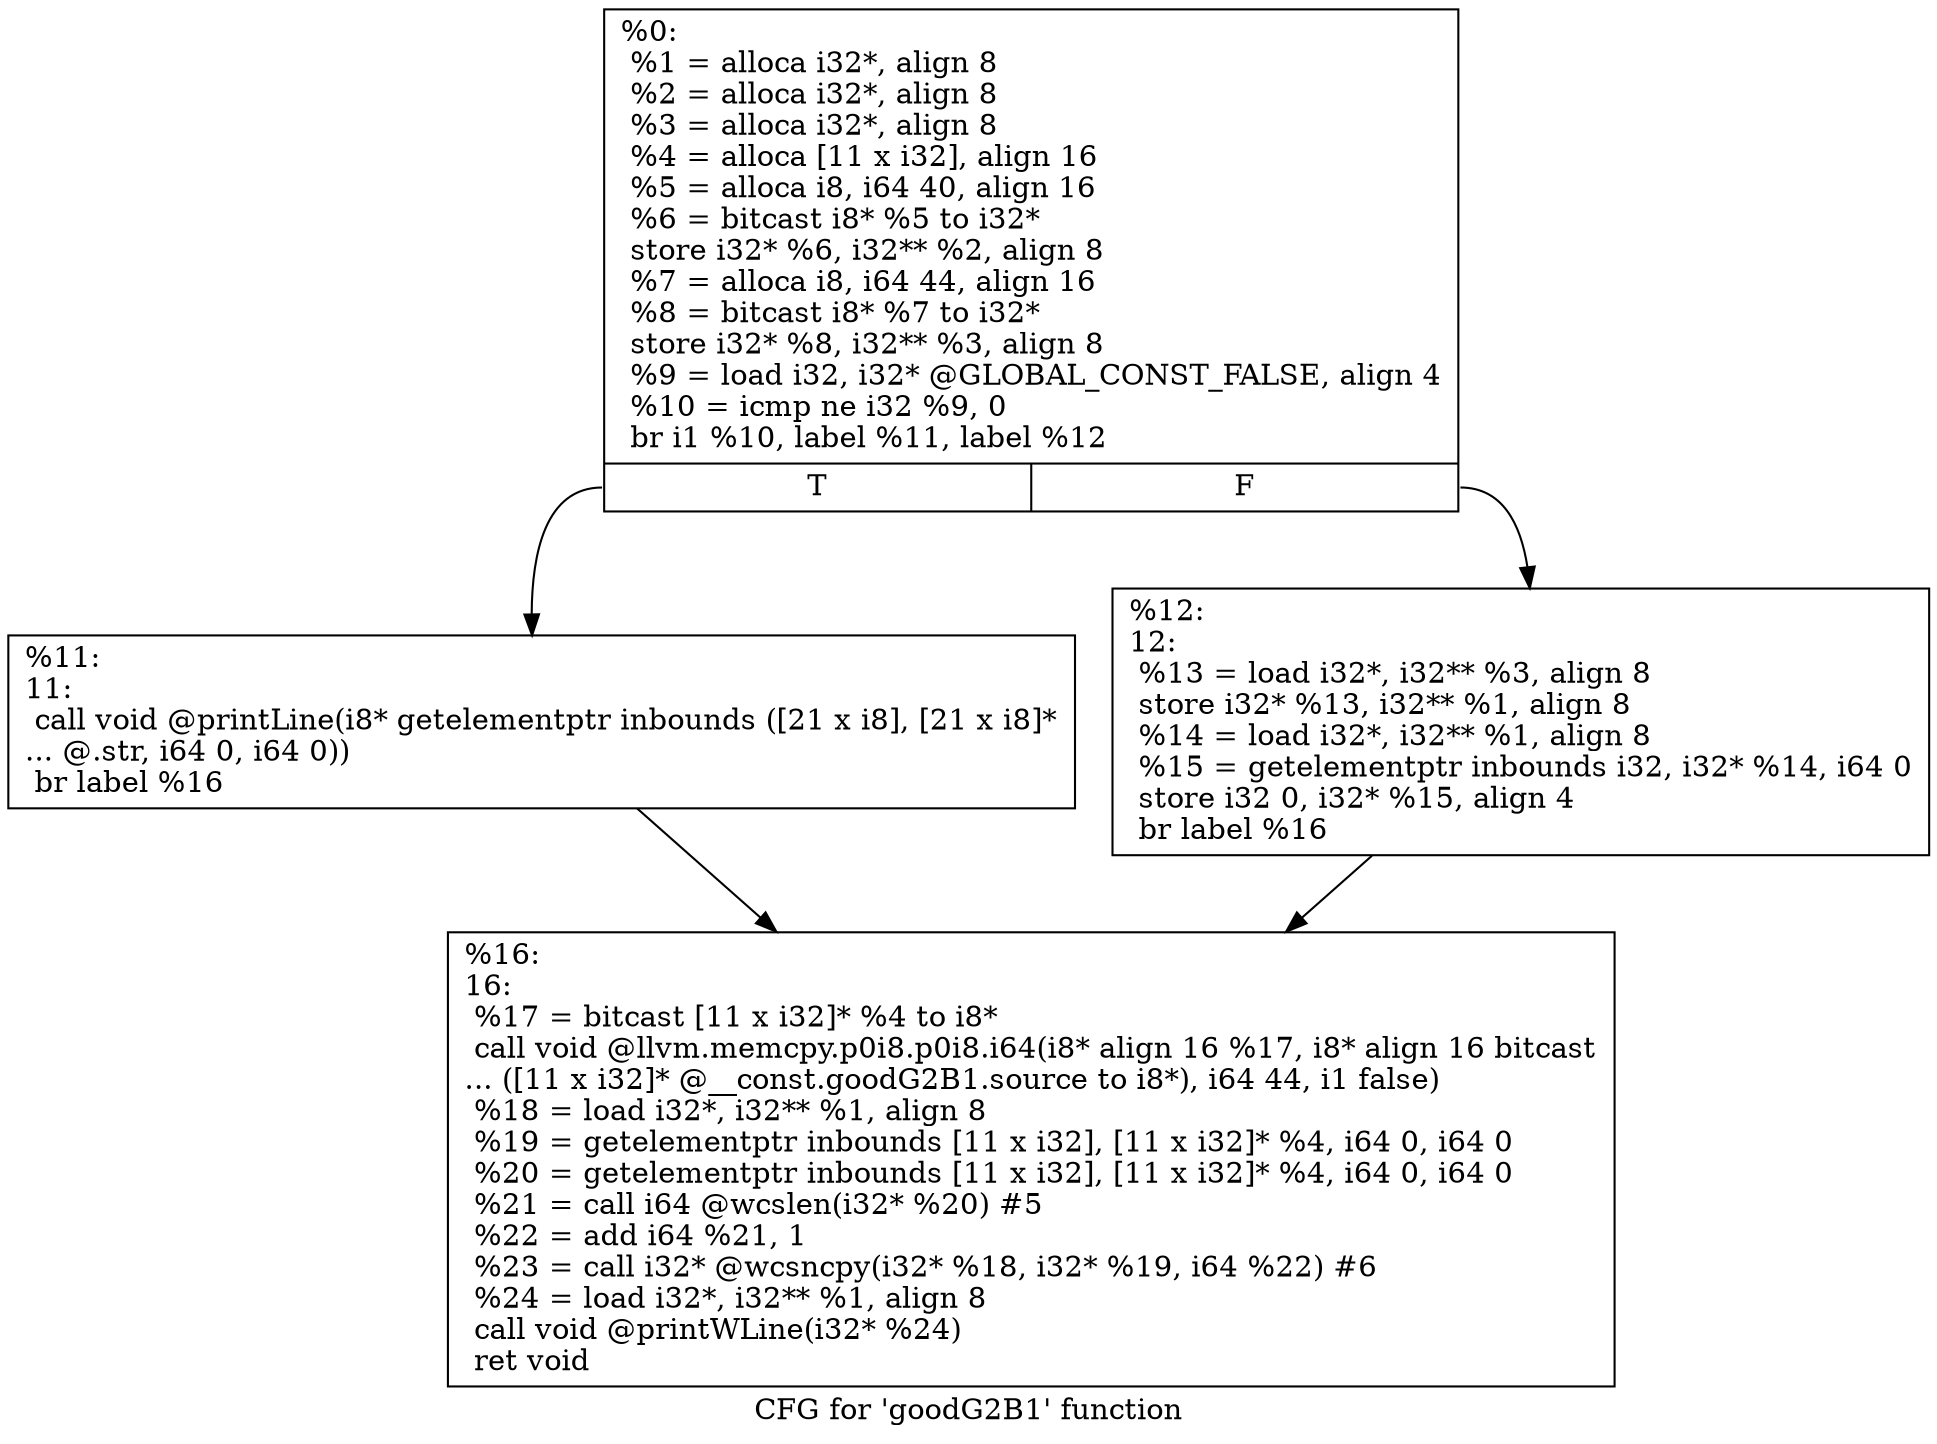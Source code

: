 digraph "CFG for 'goodG2B1' function" {
	label="CFG for 'goodG2B1' function";

	Node0x3805890 [shape=record,label="{%0:\l  %1 = alloca i32*, align 8\l  %2 = alloca i32*, align 8\l  %3 = alloca i32*, align 8\l  %4 = alloca [11 x i32], align 16\l  %5 = alloca i8, i64 40, align 16\l  %6 = bitcast i8* %5 to i32*\l  store i32* %6, i32** %2, align 8\l  %7 = alloca i8, i64 44, align 16\l  %8 = bitcast i8* %7 to i32*\l  store i32* %8, i32** %3, align 8\l  %9 = load i32, i32* @GLOBAL_CONST_FALSE, align 4\l  %10 = icmp ne i32 %9, 0\l  br i1 %10, label %11, label %12\l|{<s0>T|<s1>F}}"];
	Node0x3805890:s0 -> Node0x38058e0;
	Node0x3805890:s1 -> Node0x3805930;
	Node0x38058e0 [shape=record,label="{%11:\l11:                                               \l  call void @printLine(i8* getelementptr inbounds ([21 x i8], [21 x i8]*\l... @.str, i64 0, i64 0))\l  br label %16\l}"];
	Node0x38058e0 -> Node0x3805980;
	Node0x3805930 [shape=record,label="{%12:\l12:                                               \l  %13 = load i32*, i32** %3, align 8\l  store i32* %13, i32** %1, align 8\l  %14 = load i32*, i32** %1, align 8\l  %15 = getelementptr inbounds i32, i32* %14, i64 0\l  store i32 0, i32* %15, align 4\l  br label %16\l}"];
	Node0x3805930 -> Node0x3805980;
	Node0x3805980 [shape=record,label="{%16:\l16:                                               \l  %17 = bitcast [11 x i32]* %4 to i8*\l  call void @llvm.memcpy.p0i8.p0i8.i64(i8* align 16 %17, i8* align 16 bitcast\l... ([11 x i32]* @__const.goodG2B1.source to i8*), i64 44, i1 false)\l  %18 = load i32*, i32** %1, align 8\l  %19 = getelementptr inbounds [11 x i32], [11 x i32]* %4, i64 0, i64 0\l  %20 = getelementptr inbounds [11 x i32], [11 x i32]* %4, i64 0, i64 0\l  %21 = call i64 @wcslen(i32* %20) #5\l  %22 = add i64 %21, 1\l  %23 = call i32* @wcsncpy(i32* %18, i32* %19, i64 %22) #6\l  %24 = load i32*, i32** %1, align 8\l  call void @printWLine(i32* %24)\l  ret void\l}"];
}
